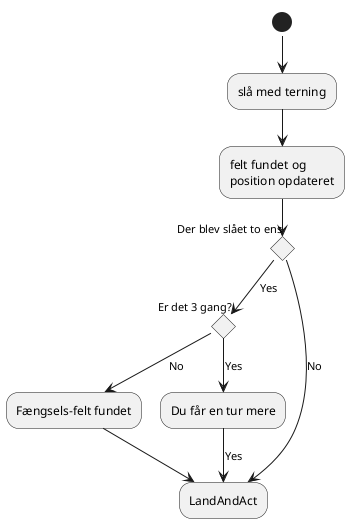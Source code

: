 @startuml
!pragma layout smetana
(*)  --> "slå med terning"
     --> felt fundet og \nposition opdateret
 If "Der blev slået to ens" then

  --> [Yes] If "Er det 3 gang?" then

     --> [No] "Fængsels-felt fundet"
     --> "LandAndAct"
     else
      --> [Yes] "Du får en tur mere"
      --> [Yes] "LandAndAct"
      Endif
  else
   --> [No]  "LandAndAct"


  Endif

@enduml